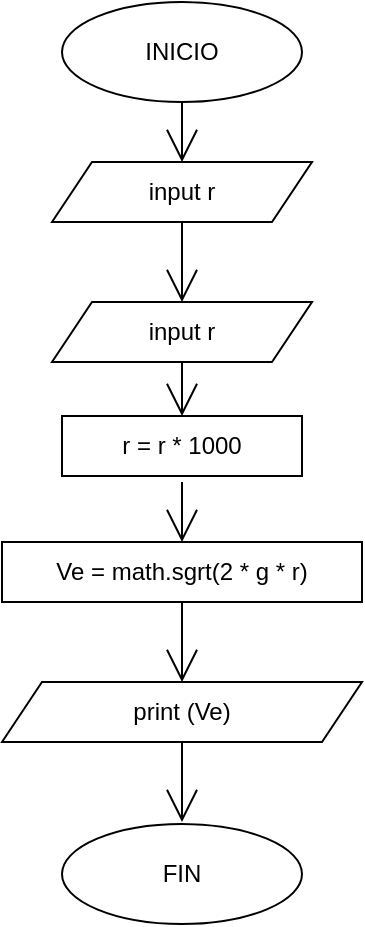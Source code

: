 <mxfile version="15.3.5" type="github">
  <diagram id="C5RBs43oDa-KdzZeNtuy" name="Page-1">
    <mxGraphModel dx="868" dy="468" grid="1" gridSize="10" guides="1" tooltips="1" connect="1" arrows="1" fold="1" page="1" pageScale="1" pageWidth="850" pageHeight="1100" math="0" shadow="0">
      <root>
        <mxCell id="WIyWlLk6GJQsqaUBKTNV-0" />
        <mxCell id="WIyWlLk6GJQsqaUBKTNV-1" parent="WIyWlLk6GJQsqaUBKTNV-0" />
        <mxCell id="hb9eC_8Fi-BdTSfE_DbM-3" style="edgeStyle=none;curved=1;rounded=0;orthogonalLoop=1;jettySize=auto;html=1;exitX=0.5;exitY=1;exitDx=0;exitDy=0;endArrow=open;startSize=14;endSize=14;sourcePerimeterSpacing=8;targetPerimeterSpacing=8;entryX=0.5;entryY=0;entryDx=0;entryDy=0;" edge="1" parent="WIyWlLk6GJQsqaUBKTNV-1" source="hb9eC_8Fi-BdTSfE_DbM-0" target="hb9eC_8Fi-BdTSfE_DbM-37">
          <mxGeometry relative="1" as="geometry">
            <mxPoint x="440" y="130" as="targetPoint" />
          </mxGeometry>
        </mxCell>
        <mxCell id="hb9eC_8Fi-BdTSfE_DbM-0" value="INICIO" style="ellipse;whiteSpace=wrap;html=1;hachureGap=4;pointerEvents=0;" vertex="1" parent="WIyWlLk6GJQsqaUBKTNV-1">
          <mxGeometry x="380" y="40" width="120" height="50" as="geometry" />
        </mxCell>
        <mxCell id="hb9eC_8Fi-BdTSfE_DbM-11" style="edgeStyle=none;curved=1;rounded=0;orthogonalLoop=1;jettySize=auto;html=1;entryX=0.5;entryY=0;entryDx=0;entryDy=0;endArrow=open;startSize=14;endSize=14;sourcePerimeterSpacing=8;targetPerimeterSpacing=8;exitX=0.5;exitY=1;exitDx=0;exitDy=0;" edge="1" parent="WIyWlLk6GJQsqaUBKTNV-1" source="hb9eC_8Fi-BdTSfE_DbM-37" target="hb9eC_8Fi-BdTSfE_DbM-35">
          <mxGeometry relative="1" as="geometry">
            <mxPoint x="440" y="210" as="sourcePoint" />
          </mxGeometry>
        </mxCell>
        <mxCell id="hb9eC_8Fi-BdTSfE_DbM-9" value="r = r * 1000" style="rounded=0;whiteSpace=wrap;html=1;hachureGap=4;pointerEvents=0;" vertex="1" parent="WIyWlLk6GJQsqaUBKTNV-1">
          <mxGeometry x="380" y="247" width="120" height="30" as="geometry" />
        </mxCell>
        <mxCell id="hb9eC_8Fi-BdTSfE_DbM-13" value="Ve = math.sgrt(2 * g * r)" style="rounded=0;whiteSpace=wrap;html=1;hachureGap=4;pointerEvents=0;" vertex="1" parent="WIyWlLk6GJQsqaUBKTNV-1">
          <mxGeometry x="350" y="310" width="180" height="30" as="geometry" />
        </mxCell>
        <mxCell id="hb9eC_8Fi-BdTSfE_DbM-16" value="print (Ve)" style="shape=parallelogram;perimeter=parallelogramPerimeter;whiteSpace=wrap;html=1;fixedSize=1;hachureGap=4;pointerEvents=0;" vertex="1" parent="WIyWlLk6GJQsqaUBKTNV-1">
          <mxGeometry x="350" y="380" width="180" height="30" as="geometry" />
        </mxCell>
        <mxCell id="hb9eC_8Fi-BdTSfE_DbM-19" value="FIN" style="ellipse;whiteSpace=wrap;html=1;hachureGap=4;pointerEvents=0;" vertex="1" parent="WIyWlLk6GJQsqaUBKTNV-1">
          <mxGeometry x="380" y="451" width="120" height="50" as="geometry" />
        </mxCell>
        <mxCell id="hb9eC_8Fi-BdTSfE_DbM-29" style="edgeStyle=none;curved=1;rounded=0;orthogonalLoop=1;jettySize=auto;html=1;entryX=0.5;entryY=0;entryDx=0;entryDy=0;endArrow=open;startSize=14;endSize=14;sourcePerimeterSpacing=8;targetPerimeterSpacing=8;" edge="1" parent="WIyWlLk6GJQsqaUBKTNV-1" target="hb9eC_8Fi-BdTSfE_DbM-9">
          <mxGeometry relative="1" as="geometry">
            <mxPoint x="440" y="210" as="sourcePoint" />
            <mxPoint x="450" y="130" as="targetPoint" />
          </mxGeometry>
        </mxCell>
        <mxCell id="hb9eC_8Fi-BdTSfE_DbM-30" style="edgeStyle=none;curved=1;rounded=0;orthogonalLoop=1;jettySize=auto;html=1;entryX=0.5;entryY=0;entryDx=0;entryDy=0;endArrow=open;startSize=14;endSize=14;sourcePerimeterSpacing=8;targetPerimeterSpacing=8;" edge="1" parent="WIyWlLk6GJQsqaUBKTNV-1" target="hb9eC_8Fi-BdTSfE_DbM-13">
          <mxGeometry relative="1" as="geometry">
            <mxPoint x="440" y="280" as="sourcePoint" />
            <mxPoint x="460" y="140" as="targetPoint" />
          </mxGeometry>
        </mxCell>
        <mxCell id="hb9eC_8Fi-BdTSfE_DbM-31" style="edgeStyle=none;curved=1;rounded=0;orthogonalLoop=1;jettySize=auto;html=1;exitX=0.5;exitY=1;exitDx=0;exitDy=0;entryX=0.5;entryY=0;entryDx=0;entryDy=0;endArrow=open;startSize=14;endSize=14;sourcePerimeterSpacing=8;targetPerimeterSpacing=8;" edge="1" parent="WIyWlLk6GJQsqaUBKTNV-1" source="hb9eC_8Fi-BdTSfE_DbM-13" target="hb9eC_8Fi-BdTSfE_DbM-16">
          <mxGeometry relative="1" as="geometry">
            <mxPoint x="470" y="120" as="sourcePoint" />
            <mxPoint x="470" y="150" as="targetPoint" />
          </mxGeometry>
        </mxCell>
        <mxCell id="hb9eC_8Fi-BdTSfE_DbM-32" style="edgeStyle=none;curved=1;rounded=0;orthogonalLoop=1;jettySize=auto;html=1;exitX=0.5;exitY=1;exitDx=0;exitDy=0;endArrow=open;startSize=14;endSize=14;sourcePerimeterSpacing=8;targetPerimeterSpacing=8;" edge="1" parent="WIyWlLk6GJQsqaUBKTNV-1" source="hb9eC_8Fi-BdTSfE_DbM-16">
          <mxGeometry relative="1" as="geometry">
            <mxPoint x="480" y="130" as="sourcePoint" />
            <mxPoint x="440" y="450" as="targetPoint" />
          </mxGeometry>
        </mxCell>
        <mxCell id="hb9eC_8Fi-BdTSfE_DbM-35" value="input r" style="shape=parallelogram;perimeter=parallelogramPerimeter;whiteSpace=wrap;html=1;fixedSize=1;hachureGap=4;pointerEvents=0;" vertex="1" parent="WIyWlLk6GJQsqaUBKTNV-1">
          <mxGeometry x="375" y="190" width="130" height="30" as="geometry" />
        </mxCell>
        <mxCell id="hb9eC_8Fi-BdTSfE_DbM-37" value="input r" style="shape=parallelogram;perimeter=parallelogramPerimeter;whiteSpace=wrap;html=1;fixedSize=1;hachureGap=4;pointerEvents=0;" vertex="1" parent="WIyWlLk6GJQsqaUBKTNV-1">
          <mxGeometry x="375" y="120" width="130" height="30" as="geometry" />
        </mxCell>
      </root>
    </mxGraphModel>
  </diagram>
</mxfile>
